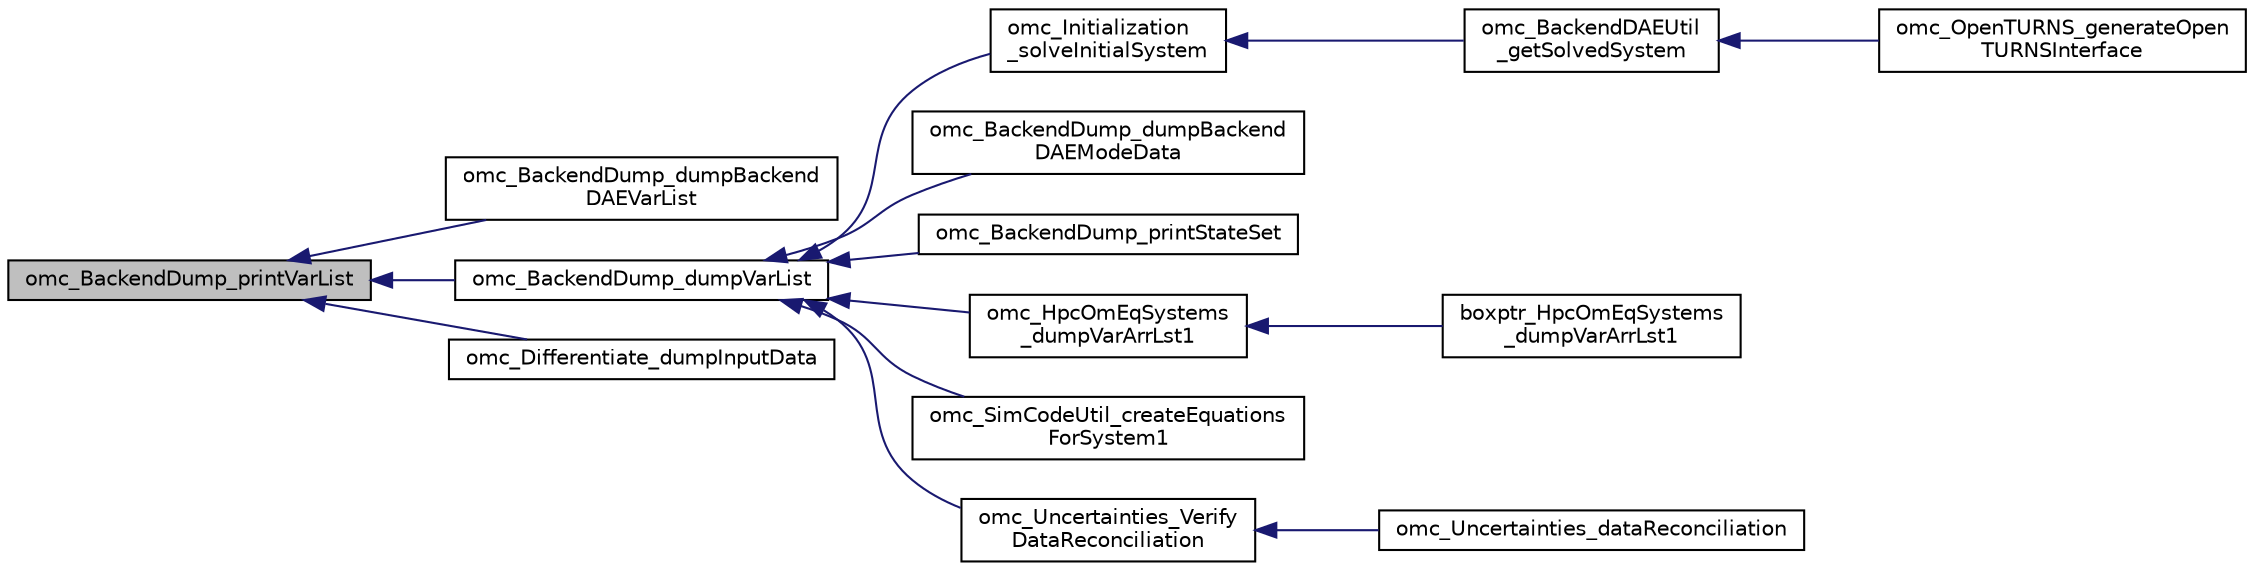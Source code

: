 digraph "omc_BackendDump_printVarList"
{
  edge [fontname="Helvetica",fontsize="10",labelfontname="Helvetica",labelfontsize="10"];
  node [fontname="Helvetica",fontsize="10",shape=record];
  rankdir="LR";
  Node5576 [label="omc_BackendDump_printVarList",height=0.2,width=0.4,color="black", fillcolor="grey75", style="filled", fontcolor="black"];
  Node5576 -> Node5577 [dir="back",color="midnightblue",fontsize="10",style="solid",fontname="Helvetica"];
  Node5577 [label="omc_BackendDump_dumpBackend\lDAEVarList",height=0.2,width=0.4,color="black", fillcolor="white", style="filled",URL="$df/df2/_backend_dump_8h.html#a34997449d77641c0b5ce5074b1262d2e"];
  Node5576 -> Node5578 [dir="back",color="midnightblue",fontsize="10",style="solid",fontname="Helvetica"];
  Node5578 [label="omc_BackendDump_dumpVarList",height=0.2,width=0.4,color="black", fillcolor="white", style="filled",URL="$df/df2/_backend_dump_8h.html#ac609a5fe0bd71f56ebc03354ecd61496"];
  Node5578 -> Node5579 [dir="back",color="midnightblue",fontsize="10",style="solid",fontname="Helvetica"];
  Node5579 [label="omc_Initialization\l_solveInitialSystem",height=0.2,width=0.4,color="black", fillcolor="white", style="filled",URL="$d5/d74/_compiler_2boot_2build_2initialization_8h.html#a844b087118ebda6850a2d0a1a297d033"];
  Node5579 -> Node5580 [dir="back",color="midnightblue",fontsize="10",style="solid",fontname="Helvetica"];
  Node5580 [label="omc_BackendDAEUtil\l_getSolvedSystem",height=0.2,width=0.4,color="black", fillcolor="white", style="filled",URL="$de/d7d/_backend_d_a_e_util_8h.html#aafb77b43443d975f28a394ab1edb416d"];
  Node5580 -> Node5581 [dir="back",color="midnightblue",fontsize="10",style="solid",fontname="Helvetica"];
  Node5581 [label="omc_OpenTURNS_generateOpen\lTURNSInterface",height=0.2,width=0.4,color="black", fillcolor="white", style="filled",URL="$db/dd3/_open_t_u_r_n_s_8h.html#abed2ae4cf854648f70bcf2e01cf1e86f"];
  Node5578 -> Node5582 [dir="back",color="midnightblue",fontsize="10",style="solid",fontname="Helvetica"];
  Node5582 [label="omc_BackendDump_dumpBackend\lDAEModeData",height=0.2,width=0.4,color="black", fillcolor="white", style="filled",URL="$df/df2/_backend_dump_8h.html#ac5a176de282df7b85ae2347c749af911"];
  Node5578 -> Node5583 [dir="back",color="midnightblue",fontsize="10",style="solid",fontname="Helvetica"];
  Node5583 [label="omc_BackendDump_printStateSet",height=0.2,width=0.4,color="black", fillcolor="white", style="filled",URL="$d0/df5/_backend_dump_8c.html#ab64b60d164c8040c048427673e1bcb43"];
  Node5578 -> Node5584 [dir="back",color="midnightblue",fontsize="10",style="solid",fontname="Helvetica"];
  Node5584 [label="omc_HpcOmEqSystems\l_dumpVarArrLst1",height=0.2,width=0.4,color="black", fillcolor="white", style="filled",URL="$d2/d0b/_hpc_om_eq_systems_8c.html#a002be2c431b39b02cf0aca096225ec72"];
  Node5584 -> Node5585 [dir="back",color="midnightblue",fontsize="10",style="solid",fontname="Helvetica"];
  Node5585 [label="boxptr_HpcOmEqSystems\l_dumpVarArrLst1",height=0.2,width=0.4,color="black", fillcolor="white", style="filled",URL="$d2/d0b/_hpc_om_eq_systems_8c.html#a62fe28e30721f21e7ac90775d72c4c20"];
  Node5578 -> Node5586 [dir="back",color="midnightblue",fontsize="10",style="solid",fontname="Helvetica"];
  Node5586 [label="omc_SimCodeUtil_createEquations\lForSystem1",height=0.2,width=0.4,color="black", fillcolor="white", style="filled",URL="$db/d13/_sim_code_util_8c.html#a3dbb7b1100bb485c5c0df49d54ee65d9"];
  Node5578 -> Node5587 [dir="back",color="midnightblue",fontsize="10",style="solid",fontname="Helvetica"];
  Node5587 [label="omc_Uncertainties_Verify\lDataReconciliation",height=0.2,width=0.4,color="black", fillcolor="white", style="filled",URL="$d2/dea/_uncertainties_8h.html#aa229c623902f8b8620870347163864a6"];
  Node5587 -> Node5588 [dir="back",color="midnightblue",fontsize="10",style="solid",fontname="Helvetica"];
  Node5588 [label="omc_Uncertainties_dataReconciliation",height=0.2,width=0.4,color="black", fillcolor="white", style="filled",URL="$d2/dea/_uncertainties_8h.html#a55322c2ca75955cdedfc73dd273a460b"];
  Node5576 -> Node5589 [dir="back",color="midnightblue",fontsize="10",style="solid",fontname="Helvetica"];
  Node5589 [label="omc_Differentiate_dumpInputData",height=0.2,width=0.4,color="black", fillcolor="white", style="filled",URL="$d1/dcb/_differentiate_8c.html#a41c120d665dde8c045b031e08e3d173c"];
}
